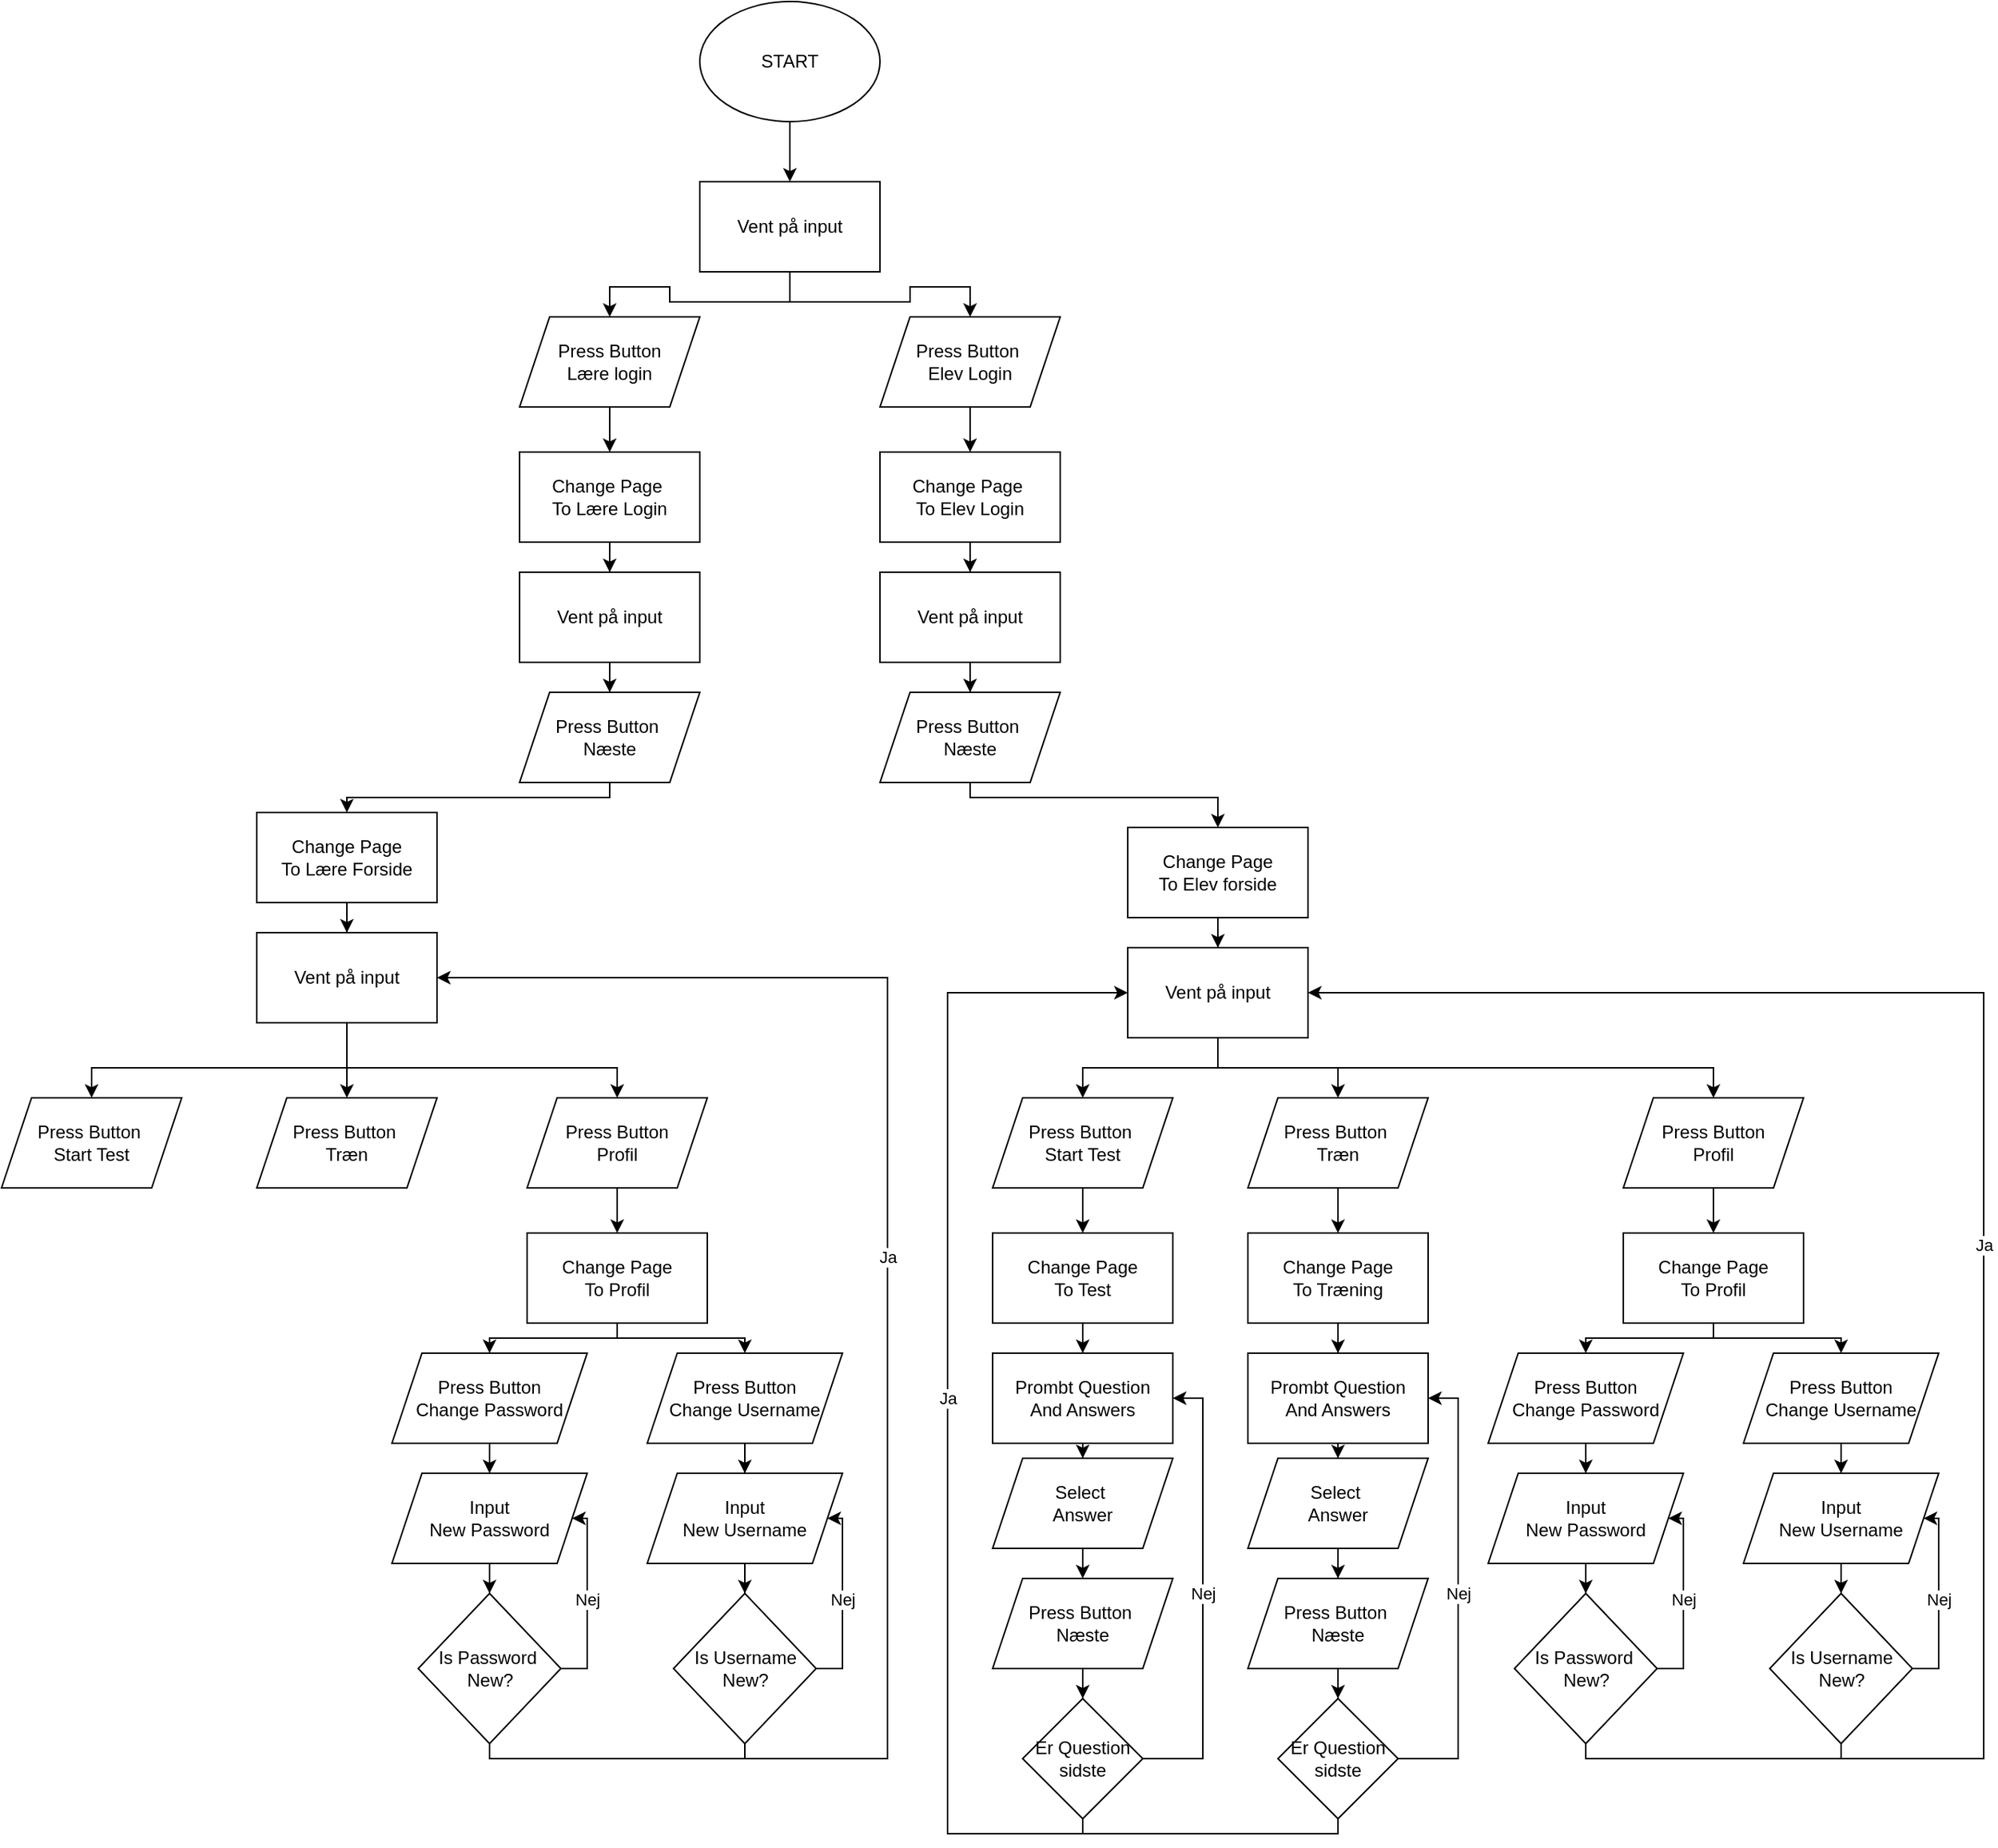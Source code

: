 <mxfile version="20.5.1" type="device"><diagram id="EJXlz-70szR33sRpvJ8v" name="Page-1"><mxGraphModel dx="2981" dy="1714" grid="1" gridSize="10" guides="1" tooltips="1" connect="1" arrows="1" fold="1" page="1" pageScale="1" pageWidth="850" pageHeight="1100" math="0" shadow="0"><root><mxCell id="0"/><mxCell id="1" parent="0"/><mxCell id="nHZc2GheolV25oM7jNvI-3" style="edgeStyle=orthogonalEdgeStyle;rounded=0;orthogonalLoop=1;jettySize=auto;html=1;" edge="1" parent="1" source="nHZc2GheolV25oM7jNvI-1" target="nHZc2GheolV25oM7jNvI-2"><mxGeometry relative="1" as="geometry"/></mxCell><mxCell id="nHZc2GheolV25oM7jNvI-1" value="START" style="ellipse;whiteSpace=wrap;html=1;" vertex="1" parent="1"><mxGeometry x="365" y="20" width="120" height="80" as="geometry"/></mxCell><mxCell id="nHZc2GheolV25oM7jNvI-6" style="edgeStyle=orthogonalEdgeStyle;rounded=0;orthogonalLoop=1;jettySize=auto;html=1;" edge="1" parent="1" source="nHZc2GheolV25oM7jNvI-2" target="nHZc2GheolV25oM7jNvI-4"><mxGeometry relative="1" as="geometry"/></mxCell><mxCell id="nHZc2GheolV25oM7jNvI-7" style="edgeStyle=orthogonalEdgeStyle;rounded=0;orthogonalLoop=1;jettySize=auto;html=1;" edge="1" parent="1" source="nHZc2GheolV25oM7jNvI-2" target="nHZc2GheolV25oM7jNvI-5"><mxGeometry relative="1" as="geometry"/></mxCell><mxCell id="nHZc2GheolV25oM7jNvI-2" value="Vent på input" style="rounded=0;whiteSpace=wrap;html=1;" vertex="1" parent="1"><mxGeometry x="365" y="140" width="120" height="60" as="geometry"/></mxCell><mxCell id="nHZc2GheolV25oM7jNvI-18" style="edgeStyle=orthogonalEdgeStyle;rounded=0;orthogonalLoop=1;jettySize=auto;html=1;" edge="1" parent="1" source="nHZc2GheolV25oM7jNvI-4" target="nHZc2GheolV25oM7jNvI-8"><mxGeometry relative="1" as="geometry"/></mxCell><mxCell id="nHZc2GheolV25oM7jNvI-4" value="Press Button&lt;br&gt;Lære login" style="shape=parallelogram;perimeter=parallelogramPerimeter;whiteSpace=wrap;html=1;fixedSize=1;" vertex="1" parent="1"><mxGeometry x="245" y="230" width="120" height="60" as="geometry"/></mxCell><mxCell id="nHZc2GheolV25oM7jNvI-116" style="edgeStyle=orthogonalEdgeStyle;rounded=0;orthogonalLoop=1;jettySize=auto;html=1;entryX=0.5;entryY=0;entryDx=0;entryDy=0;" edge="1" parent="1" source="nHZc2GheolV25oM7jNvI-5" target="nHZc2GheolV25oM7jNvI-9"><mxGeometry relative="1" as="geometry"/></mxCell><mxCell id="nHZc2GheolV25oM7jNvI-5" value="Press Button&amp;nbsp;&lt;br&gt;Elev Login" style="shape=parallelogram;perimeter=parallelogramPerimeter;whiteSpace=wrap;html=1;fixedSize=1;" vertex="1" parent="1"><mxGeometry x="485" y="230" width="120" height="60" as="geometry"/></mxCell><mxCell id="nHZc2GheolV25oM7jNvI-21" style="edgeStyle=orthogonalEdgeStyle;rounded=0;orthogonalLoop=1;jettySize=auto;html=1;" edge="1" parent="1" source="nHZc2GheolV25oM7jNvI-8" target="nHZc2GheolV25oM7jNvI-11"><mxGeometry relative="1" as="geometry"/></mxCell><mxCell id="nHZc2GheolV25oM7jNvI-8" value="Change Page&amp;nbsp;&lt;br&gt;To Lære Login" style="rounded=0;whiteSpace=wrap;html=1;" vertex="1" parent="1"><mxGeometry x="245" y="320" width="120" height="60" as="geometry"/></mxCell><mxCell id="nHZc2GheolV25oM7jNvI-22" style="edgeStyle=orthogonalEdgeStyle;rounded=0;orthogonalLoop=1;jettySize=auto;html=1;" edge="1" parent="1" source="nHZc2GheolV25oM7jNvI-9" target="nHZc2GheolV25oM7jNvI-10"><mxGeometry relative="1" as="geometry"/></mxCell><mxCell id="nHZc2GheolV25oM7jNvI-9" value="Change Page&amp;nbsp;&lt;br&gt;To Elev Login" style="rounded=0;whiteSpace=wrap;html=1;" vertex="1" parent="1"><mxGeometry x="485" y="320" width="120" height="60" as="geometry"/></mxCell><mxCell id="nHZc2GheolV25oM7jNvI-24" style="edgeStyle=orthogonalEdgeStyle;rounded=0;orthogonalLoop=1;jettySize=auto;html=1;" edge="1" parent="1" source="nHZc2GheolV25oM7jNvI-10" target="nHZc2GheolV25oM7jNvI-15"><mxGeometry relative="1" as="geometry"/></mxCell><mxCell id="nHZc2GheolV25oM7jNvI-10" value="Vent på input" style="rounded=0;whiteSpace=wrap;html=1;" vertex="1" parent="1"><mxGeometry x="485" y="400" width="120" height="60" as="geometry"/></mxCell><mxCell id="nHZc2GheolV25oM7jNvI-23" style="edgeStyle=orthogonalEdgeStyle;rounded=0;orthogonalLoop=1;jettySize=auto;html=1;" edge="1" parent="1" source="nHZc2GheolV25oM7jNvI-11" target="nHZc2GheolV25oM7jNvI-14"><mxGeometry relative="1" as="geometry"/></mxCell><mxCell id="nHZc2GheolV25oM7jNvI-11" value="Vent på input" style="rounded=0;whiteSpace=wrap;html=1;" vertex="1" parent="1"><mxGeometry x="245" y="400" width="120" height="60" as="geometry"/></mxCell><mxCell id="nHZc2GheolV25oM7jNvI-25" style="edgeStyle=orthogonalEdgeStyle;rounded=0;orthogonalLoop=1;jettySize=auto;html=1;" edge="1" parent="1" source="nHZc2GheolV25oM7jNvI-14" target="nHZc2GheolV25oM7jNvI-16"><mxGeometry relative="1" as="geometry"><Array as="points"><mxPoint x="305" y="550"/><mxPoint x="130" y="550"/></Array></mxGeometry></mxCell><mxCell id="nHZc2GheolV25oM7jNvI-14" value="Press Button&amp;nbsp;&lt;br&gt;Næste" style="shape=parallelogram;perimeter=parallelogramPerimeter;whiteSpace=wrap;html=1;fixedSize=1;" vertex="1" parent="1"><mxGeometry x="245" y="480" width="120" height="60" as="geometry"/></mxCell><mxCell id="nHZc2GheolV25oM7jNvI-26" style="edgeStyle=orthogonalEdgeStyle;rounded=0;orthogonalLoop=1;jettySize=auto;html=1;" edge="1" parent="1" source="nHZc2GheolV25oM7jNvI-15" target="nHZc2GheolV25oM7jNvI-17"><mxGeometry relative="1" as="geometry"><Array as="points"><mxPoint x="545" y="550"/><mxPoint x="710" y="550"/></Array></mxGeometry></mxCell><mxCell id="nHZc2GheolV25oM7jNvI-15" value="Press Button&amp;nbsp;&lt;br&gt;Næste" style="shape=parallelogram;perimeter=parallelogramPerimeter;whiteSpace=wrap;html=1;fixedSize=1;" vertex="1" parent="1"><mxGeometry x="485" y="480" width="120" height="60" as="geometry"/></mxCell><mxCell id="nHZc2GheolV25oM7jNvI-29" style="edgeStyle=orthogonalEdgeStyle;rounded=0;orthogonalLoop=1;jettySize=auto;html=1;entryX=0.5;entryY=0;entryDx=0;entryDy=0;" edge="1" parent="1" source="nHZc2GheolV25oM7jNvI-16" target="nHZc2GheolV25oM7jNvI-27"><mxGeometry relative="1" as="geometry"/></mxCell><mxCell id="nHZc2GheolV25oM7jNvI-16" value="Change Page&lt;br&gt;To Lære Forside" style="rounded=0;whiteSpace=wrap;html=1;" vertex="1" parent="1"><mxGeometry x="70" y="560" width="120" height="60" as="geometry"/></mxCell><mxCell id="nHZc2GheolV25oM7jNvI-30" style="edgeStyle=orthogonalEdgeStyle;rounded=0;orthogonalLoop=1;jettySize=auto;html=1;" edge="1" parent="1" source="nHZc2GheolV25oM7jNvI-17" target="nHZc2GheolV25oM7jNvI-28"><mxGeometry relative="1" as="geometry"/></mxCell><mxCell id="nHZc2GheolV25oM7jNvI-17" value="Change Page&lt;br&gt;To Elev forside" style="rounded=0;whiteSpace=wrap;html=1;" vertex="1" parent="1"><mxGeometry x="650" y="570" width="120" height="60" as="geometry"/></mxCell><mxCell id="nHZc2GheolV25oM7jNvI-138" style="edgeStyle=orthogonalEdgeStyle;rounded=0;orthogonalLoop=1;jettySize=auto;html=1;entryX=0.5;entryY=0;entryDx=0;entryDy=0;" edge="1" parent="1" source="nHZc2GheolV25oM7jNvI-27" target="nHZc2GheolV25oM7jNvI-114"><mxGeometry relative="1" as="geometry"/></mxCell><mxCell id="nHZc2GheolV25oM7jNvI-139" style="edgeStyle=orthogonalEdgeStyle;rounded=0;orthogonalLoop=1;jettySize=auto;html=1;" edge="1" parent="1" source="nHZc2GheolV25oM7jNvI-27" target="nHZc2GheolV25oM7jNvI-115"><mxGeometry relative="1" as="geometry"><Array as="points"><mxPoint x="130" y="730"/><mxPoint x="310" y="730"/></Array></mxGeometry></mxCell><mxCell id="nHZc2GheolV25oM7jNvI-140" style="edgeStyle=orthogonalEdgeStyle;rounded=0;orthogonalLoop=1;jettySize=auto;html=1;entryX=0.5;entryY=0;entryDx=0;entryDy=0;" edge="1" parent="1" source="nHZc2GheolV25oM7jNvI-27" target="nHZc2GheolV25oM7jNvI-113"><mxGeometry relative="1" as="geometry"><Array as="points"><mxPoint x="130" y="730"/><mxPoint x="-40" y="730"/></Array></mxGeometry></mxCell><mxCell id="nHZc2GheolV25oM7jNvI-27" value="Vent på input" style="rounded=0;whiteSpace=wrap;html=1;" vertex="1" parent="1"><mxGeometry x="70" y="640" width="120" height="60" as="geometry"/></mxCell><mxCell id="nHZc2GheolV25oM7jNvI-33" style="edgeStyle=orthogonalEdgeStyle;rounded=0;orthogonalLoop=1;jettySize=auto;html=1;" edge="1" parent="1" source="nHZc2GheolV25oM7jNvI-28" target="nHZc2GheolV25oM7jNvI-31"><mxGeometry relative="1" as="geometry"/></mxCell><mxCell id="nHZc2GheolV25oM7jNvI-34" style="edgeStyle=orthogonalEdgeStyle;rounded=0;orthogonalLoop=1;jettySize=auto;html=1;" edge="1" parent="1" source="nHZc2GheolV25oM7jNvI-28" target="nHZc2GheolV25oM7jNvI-32"><mxGeometry relative="1" as="geometry"/></mxCell><mxCell id="nHZc2GheolV25oM7jNvI-102" style="edgeStyle=orthogonalEdgeStyle;rounded=0;orthogonalLoop=1;jettySize=auto;html=1;" edge="1" parent="1" source="nHZc2GheolV25oM7jNvI-28" target="nHZc2GheolV25oM7jNvI-66"><mxGeometry relative="1" as="geometry"><Array as="points"><mxPoint x="710" y="730"/><mxPoint x="1040" y="730"/></Array></mxGeometry></mxCell><mxCell id="nHZc2GheolV25oM7jNvI-28" value="Vent på input" style="rounded=0;whiteSpace=wrap;html=1;" vertex="1" parent="1"><mxGeometry x="650" y="650" width="120" height="60" as="geometry"/></mxCell><mxCell id="nHZc2GheolV25oM7jNvI-38" style="edgeStyle=orthogonalEdgeStyle;rounded=0;orthogonalLoop=1;jettySize=auto;html=1;entryX=0.5;entryY=0;entryDx=0;entryDy=0;" edge="1" parent="1" source="nHZc2GheolV25oM7jNvI-31" target="nHZc2GheolV25oM7jNvI-36"><mxGeometry relative="1" as="geometry"/></mxCell><mxCell id="nHZc2GheolV25oM7jNvI-31" value="Press Button&amp;nbsp;&lt;br&gt;Start Test" style="shape=parallelogram;perimeter=parallelogramPerimeter;whiteSpace=wrap;html=1;fixedSize=1;" vertex="1" parent="1"><mxGeometry x="560" y="750" width="120" height="60" as="geometry"/></mxCell><mxCell id="nHZc2GheolV25oM7jNvI-39" style="edgeStyle=orthogonalEdgeStyle;rounded=0;orthogonalLoop=1;jettySize=auto;html=1;" edge="1" parent="1" source="nHZc2GheolV25oM7jNvI-32" target="nHZc2GheolV25oM7jNvI-37"><mxGeometry relative="1" as="geometry"/></mxCell><mxCell id="nHZc2GheolV25oM7jNvI-32" value="Press Button&amp;nbsp;&lt;br&gt;Træn" style="shape=parallelogram;perimeter=parallelogramPerimeter;whiteSpace=wrap;html=1;fixedSize=1;" vertex="1" parent="1"><mxGeometry x="730" y="750" width="120" height="60" as="geometry"/></mxCell><mxCell id="nHZc2GheolV25oM7jNvI-49" style="edgeStyle=orthogonalEdgeStyle;rounded=0;orthogonalLoop=1;jettySize=auto;html=1;" edge="1" parent="1" source="nHZc2GheolV25oM7jNvI-36" target="nHZc2GheolV25oM7jNvI-41"><mxGeometry relative="1" as="geometry"/></mxCell><mxCell id="nHZc2GheolV25oM7jNvI-36" value="Change Page&lt;br&gt;To Test" style="rounded=0;whiteSpace=wrap;html=1;" vertex="1" parent="1"><mxGeometry x="560" y="840" width="120" height="60" as="geometry"/></mxCell><mxCell id="nHZc2GheolV25oM7jNvI-65" style="edgeStyle=orthogonalEdgeStyle;rounded=0;orthogonalLoop=1;jettySize=auto;html=1;" edge="1" parent="1" source="nHZc2GheolV25oM7jNvI-37" target="nHZc2GheolV25oM7jNvI-53"><mxGeometry relative="1" as="geometry"/></mxCell><mxCell id="nHZc2GheolV25oM7jNvI-37" value="Change Page&lt;br&gt;To Træning" style="rounded=0;whiteSpace=wrap;html=1;" vertex="1" parent="1"><mxGeometry x="730" y="840" width="120" height="60" as="geometry"/></mxCell><mxCell id="nHZc2GheolV25oM7jNvI-80" style="edgeStyle=orthogonalEdgeStyle;rounded=0;orthogonalLoop=1;jettySize=auto;html=1;entryX=0.5;entryY=0;entryDx=0;entryDy=0;" edge="1" parent="1" source="nHZc2GheolV25oM7jNvI-41" target="nHZc2GheolV25oM7jNvI-68"><mxGeometry relative="1" as="geometry"/></mxCell><mxCell id="nHZc2GheolV25oM7jNvI-41" value="Prombt Question&lt;br&gt;And Answers" style="rounded=0;whiteSpace=wrap;html=1;" vertex="1" parent="1"><mxGeometry x="560" y="920" width="120" height="60" as="geometry"/></mxCell><mxCell id="nHZc2GheolV25oM7jNvI-51" style="edgeStyle=orthogonalEdgeStyle;rounded=0;orthogonalLoop=1;jettySize=auto;html=1;" edge="1" parent="1" source="nHZc2GheolV25oM7jNvI-42" target="nHZc2GheolV25oM7jNvI-43"><mxGeometry relative="1" as="geometry"/></mxCell><mxCell id="nHZc2GheolV25oM7jNvI-42" value="Press Button&amp;nbsp;&lt;br&gt;Næste" style="shape=parallelogram;perimeter=parallelogramPerimeter;whiteSpace=wrap;html=1;fixedSize=1;" vertex="1" parent="1"><mxGeometry x="560" y="1070" width="120" height="60" as="geometry"/></mxCell><mxCell id="nHZc2GheolV25oM7jNvI-44" value="Nej" style="edgeStyle=orthogonalEdgeStyle;rounded=0;orthogonalLoop=1;jettySize=auto;html=1;entryX=1;entryY=0.5;entryDx=0;entryDy=0;" edge="1" parent="1" source="nHZc2GheolV25oM7jNvI-43" target="nHZc2GheolV25oM7jNvI-41"><mxGeometry relative="1" as="geometry"><Array as="points"><mxPoint x="700" y="1190"/><mxPoint x="700" y="950"/></Array></mxGeometry></mxCell><mxCell id="nHZc2GheolV25oM7jNvI-46" value="Ja" style="edgeStyle=orthogonalEdgeStyle;rounded=0;orthogonalLoop=1;jettySize=auto;html=1;entryX=0;entryY=0.5;entryDx=0;entryDy=0;" edge="1" parent="1" source="nHZc2GheolV25oM7jNvI-43" target="nHZc2GheolV25oM7jNvI-28"><mxGeometry relative="1" as="geometry"><Array as="points"><mxPoint x="620" y="1240"/><mxPoint x="530" y="1240"/><mxPoint x="530" y="680"/></Array></mxGeometry></mxCell><mxCell id="nHZc2GheolV25oM7jNvI-43" value="Er Question sidste" style="rhombus;whiteSpace=wrap;html=1;" vertex="1" parent="1"><mxGeometry x="580" y="1150" width="80" height="80" as="geometry"/></mxCell><mxCell id="nHZc2GheolV25oM7jNvI-71" style="edgeStyle=orthogonalEdgeStyle;rounded=0;orthogonalLoop=1;jettySize=auto;html=1;entryX=0.5;entryY=0;entryDx=0;entryDy=0;" edge="1" parent="1" source="nHZc2GheolV25oM7jNvI-53" target="nHZc2GheolV25oM7jNvI-70"><mxGeometry relative="1" as="geometry"/></mxCell><mxCell id="nHZc2GheolV25oM7jNvI-53" value="Prombt Question&lt;br&gt;And Answers" style="rounded=0;whiteSpace=wrap;html=1;" vertex="1" parent="1"><mxGeometry x="730" y="920" width="120" height="60" as="geometry"/></mxCell><mxCell id="nHZc2GheolV25oM7jNvI-54" style="edgeStyle=orthogonalEdgeStyle;rounded=0;orthogonalLoop=1;jettySize=auto;html=1;" edge="1" parent="1" source="nHZc2GheolV25oM7jNvI-55" target="nHZc2GheolV25oM7jNvI-57"><mxGeometry relative="1" as="geometry"/></mxCell><mxCell id="nHZc2GheolV25oM7jNvI-55" value="Press Button&amp;nbsp;&lt;br&gt;Næste" style="shape=parallelogram;perimeter=parallelogramPerimeter;whiteSpace=wrap;html=1;fixedSize=1;" vertex="1" parent="1"><mxGeometry x="730" y="1070" width="120" height="60" as="geometry"/></mxCell><mxCell id="nHZc2GheolV25oM7jNvI-56" value="Nej" style="edgeStyle=orthogonalEdgeStyle;rounded=0;orthogonalLoop=1;jettySize=auto;html=1;entryX=1;entryY=0.5;entryDx=0;entryDy=0;" edge="1" parent="1" source="nHZc2GheolV25oM7jNvI-57" target="nHZc2GheolV25oM7jNvI-53"><mxGeometry relative="1" as="geometry"><Array as="points"><mxPoint x="870" y="1190"/><mxPoint x="870" y="950"/></Array></mxGeometry></mxCell><mxCell id="nHZc2GheolV25oM7jNvI-57" value="Er Question sidste" style="rhombus;whiteSpace=wrap;html=1;" vertex="1" parent="1"><mxGeometry x="750" y="1150" width="80" height="80" as="geometry"/></mxCell><mxCell id="nHZc2GheolV25oM7jNvI-64" value="" style="endArrow=none;html=1;rounded=0;entryX=0.5;entryY=1;entryDx=0;entryDy=0;" edge="1" parent="1" target="nHZc2GheolV25oM7jNvI-57"><mxGeometry width="50" height="50" relative="1" as="geometry"><mxPoint x="620" y="1240" as="sourcePoint"/><mxPoint x="790" y="1250" as="targetPoint"/><Array as="points"><mxPoint x="790" y="1240"/></Array></mxGeometry></mxCell><mxCell id="nHZc2GheolV25oM7jNvI-101" style="edgeStyle=orthogonalEdgeStyle;rounded=0;orthogonalLoop=1;jettySize=auto;html=1;entryX=0.5;entryY=0;entryDx=0;entryDy=0;" edge="1" parent="1" source="nHZc2GheolV25oM7jNvI-66" target="nHZc2GheolV25oM7jNvI-67"><mxGeometry relative="1" as="geometry"/></mxCell><mxCell id="nHZc2GheolV25oM7jNvI-66" value="Press Button&lt;br&gt;Profil" style="shape=parallelogram;perimeter=parallelogramPerimeter;whiteSpace=wrap;html=1;fixedSize=1;" vertex="1" parent="1"><mxGeometry x="980" y="750" width="120" height="60" as="geometry"/></mxCell><mxCell id="nHZc2GheolV25oM7jNvI-99" style="edgeStyle=orthogonalEdgeStyle;rounded=0;orthogonalLoop=1;jettySize=auto;html=1;entryX=0.5;entryY=0;entryDx=0;entryDy=0;" edge="1" parent="1" source="nHZc2GheolV25oM7jNvI-67" target="nHZc2GheolV25oM7jNvI-81"><mxGeometry relative="1" as="geometry"><Array as="points"><mxPoint x="1040" y="910"/><mxPoint x="955" y="910"/></Array></mxGeometry></mxCell><mxCell id="nHZc2GheolV25oM7jNvI-100" style="edgeStyle=orthogonalEdgeStyle;rounded=0;orthogonalLoop=1;jettySize=auto;html=1;" edge="1" parent="1" source="nHZc2GheolV25oM7jNvI-67" target="nHZc2GheolV25oM7jNvI-82"><mxGeometry relative="1" as="geometry"><Array as="points"><mxPoint x="1040" y="910"/><mxPoint x="1125" y="910"/></Array></mxGeometry></mxCell><mxCell id="nHZc2GheolV25oM7jNvI-67" value="Change Page&lt;br&gt;To Profil" style="rounded=0;whiteSpace=wrap;html=1;" vertex="1" parent="1"><mxGeometry x="980" y="840" width="120" height="60" as="geometry"/></mxCell><mxCell id="nHZc2GheolV25oM7jNvI-79" style="edgeStyle=orthogonalEdgeStyle;rounded=0;orthogonalLoop=1;jettySize=auto;html=1;" edge="1" parent="1" source="nHZc2GheolV25oM7jNvI-68"><mxGeometry relative="1" as="geometry"><mxPoint x="620" y="1070" as="targetPoint"/></mxGeometry></mxCell><mxCell id="nHZc2GheolV25oM7jNvI-68" value="Select&amp;nbsp;&lt;br&gt;Answer" style="shape=parallelogram;perimeter=parallelogramPerimeter;whiteSpace=wrap;html=1;fixedSize=1;" vertex="1" parent="1"><mxGeometry x="560" y="990" width="120" height="60" as="geometry"/></mxCell><mxCell id="nHZc2GheolV25oM7jNvI-78" style="edgeStyle=orthogonalEdgeStyle;rounded=0;orthogonalLoop=1;jettySize=auto;html=1;entryX=0.5;entryY=0;entryDx=0;entryDy=0;" edge="1" parent="1" source="nHZc2GheolV25oM7jNvI-70" target="nHZc2GheolV25oM7jNvI-55"><mxGeometry relative="1" as="geometry"/></mxCell><mxCell id="nHZc2GheolV25oM7jNvI-70" value="Select&amp;nbsp;&lt;br&gt;Answer" style="shape=parallelogram;perimeter=parallelogramPerimeter;whiteSpace=wrap;html=1;fixedSize=1;" vertex="1" parent="1"><mxGeometry x="730" y="990" width="120" height="60" as="geometry"/></mxCell><mxCell id="nHZc2GheolV25oM7jNvI-98" style="edgeStyle=orthogonalEdgeStyle;rounded=0;orthogonalLoop=1;jettySize=auto;html=1;entryX=0.5;entryY=0;entryDx=0;entryDy=0;" edge="1" parent="1" source="nHZc2GheolV25oM7jNvI-81" target="nHZc2GheolV25oM7jNvI-87"><mxGeometry relative="1" as="geometry"/></mxCell><mxCell id="nHZc2GheolV25oM7jNvI-81" value="Press Button&lt;br&gt;Change Password" style="shape=parallelogram;perimeter=parallelogramPerimeter;whiteSpace=wrap;html=1;fixedSize=1;" vertex="1" parent="1"><mxGeometry x="890" y="920" width="130" height="60" as="geometry"/></mxCell><mxCell id="nHZc2GheolV25oM7jNvI-97" style="edgeStyle=orthogonalEdgeStyle;rounded=0;orthogonalLoop=1;jettySize=auto;html=1;entryX=0.5;entryY=0;entryDx=0;entryDy=0;" edge="1" parent="1" source="nHZc2GheolV25oM7jNvI-82" target="nHZc2GheolV25oM7jNvI-88"><mxGeometry relative="1" as="geometry"/></mxCell><mxCell id="nHZc2GheolV25oM7jNvI-82" value="Press Button&lt;br&gt;Change Username" style="shape=parallelogram;perimeter=parallelogramPerimeter;whiteSpace=wrap;html=1;fixedSize=1;" vertex="1" parent="1"><mxGeometry x="1060" y="920" width="130" height="60" as="geometry"/></mxCell><mxCell id="nHZc2GheolV25oM7jNvI-85" value="Ja" style="edgeStyle=orthogonalEdgeStyle;rounded=0;orthogonalLoop=1;jettySize=auto;html=1;entryX=1;entryY=0.5;entryDx=0;entryDy=0;" edge="1" parent="1" source="nHZc2GheolV25oM7jNvI-83" target="nHZc2GheolV25oM7jNvI-28"><mxGeometry relative="1" as="geometry"><Array as="points"><mxPoint x="955" y="1190"/><mxPoint x="1220" y="1190"/><mxPoint x="1220" y="680"/></Array></mxGeometry></mxCell><mxCell id="nHZc2GheolV25oM7jNvI-93" value="Nej" style="edgeStyle=orthogonalEdgeStyle;rounded=0;orthogonalLoop=1;jettySize=auto;html=1;entryX=1;entryY=0.5;entryDx=0;entryDy=0;" edge="1" parent="1" source="nHZc2GheolV25oM7jNvI-83" target="nHZc2GheolV25oM7jNvI-87"><mxGeometry relative="1" as="geometry"><Array as="points"><mxPoint x="1020" y="1130"/><mxPoint x="1020" y="1030"/></Array></mxGeometry></mxCell><mxCell id="nHZc2GheolV25oM7jNvI-83" value="Is Password&amp;nbsp;&lt;br&gt;New?" style="rhombus;whiteSpace=wrap;html=1;" vertex="1" parent="1"><mxGeometry x="907.5" y="1080" width="95" height="100" as="geometry"/></mxCell><mxCell id="nHZc2GheolV25oM7jNvI-96" value="Nej" style="edgeStyle=orthogonalEdgeStyle;rounded=0;orthogonalLoop=1;jettySize=auto;html=1;entryX=1;entryY=0.5;entryDx=0;entryDy=0;" edge="1" parent="1" source="nHZc2GheolV25oM7jNvI-84" target="nHZc2GheolV25oM7jNvI-88"><mxGeometry relative="1" as="geometry"><Array as="points"><mxPoint x="1190" y="1130"/><mxPoint x="1190" y="1030"/></Array></mxGeometry></mxCell><mxCell id="nHZc2GheolV25oM7jNvI-84" value="Is Username&lt;br&gt;New?" style="rhombus;whiteSpace=wrap;html=1;" vertex="1" parent="1"><mxGeometry x="1077.5" y="1080" width="95" height="100" as="geometry"/></mxCell><mxCell id="nHZc2GheolV25oM7jNvI-86" value="" style="endArrow=none;html=1;rounded=0;entryX=0.5;entryY=1;entryDx=0;entryDy=0;" edge="1" parent="1" target="nHZc2GheolV25oM7jNvI-84"><mxGeometry width="50" height="50" relative="1" as="geometry"><mxPoint x="970" y="1190" as="sourcePoint"/><mxPoint x="1002.5" y="1130" as="targetPoint"/><Array as="points"><mxPoint x="1125" y="1190"/><mxPoint x="1125" y="1180"/></Array></mxGeometry></mxCell><mxCell id="nHZc2GheolV25oM7jNvI-90" value="" style="edgeStyle=orthogonalEdgeStyle;rounded=0;orthogonalLoop=1;jettySize=auto;html=1;" edge="1" parent="1" source="nHZc2GheolV25oM7jNvI-87" target="nHZc2GheolV25oM7jNvI-83"><mxGeometry relative="1" as="geometry"/></mxCell><mxCell id="nHZc2GheolV25oM7jNvI-87" value="Input&lt;br&gt;New Password" style="shape=parallelogram;perimeter=parallelogramPerimeter;whiteSpace=wrap;html=1;fixedSize=1;" vertex="1" parent="1"><mxGeometry x="890" y="1000" width="130" height="60" as="geometry"/></mxCell><mxCell id="nHZc2GheolV25oM7jNvI-91" style="edgeStyle=orthogonalEdgeStyle;rounded=0;orthogonalLoop=1;jettySize=auto;html=1;entryX=0.5;entryY=0;entryDx=0;entryDy=0;" edge="1" parent="1" source="nHZc2GheolV25oM7jNvI-88" target="nHZc2GheolV25oM7jNvI-84"><mxGeometry relative="1" as="geometry"/></mxCell><mxCell id="nHZc2GheolV25oM7jNvI-88" value="Input&lt;br&gt;New Username" style="shape=parallelogram;perimeter=parallelogramPerimeter;whiteSpace=wrap;html=1;fixedSize=1;" vertex="1" parent="1"><mxGeometry x="1060" y="1000" width="130" height="60" as="geometry"/></mxCell><mxCell id="nHZc2GheolV25oM7jNvI-113" value="Press Button&amp;nbsp;&lt;br&gt;Start Test" style="shape=parallelogram;perimeter=parallelogramPerimeter;whiteSpace=wrap;html=1;fixedSize=1;" vertex="1" parent="1"><mxGeometry x="-100" y="750" width="120" height="60" as="geometry"/></mxCell><mxCell id="nHZc2GheolV25oM7jNvI-114" value="Press Button&amp;nbsp;&lt;br&gt;Træn" style="shape=parallelogram;perimeter=parallelogramPerimeter;whiteSpace=wrap;html=1;fixedSize=1;" vertex="1" parent="1"><mxGeometry x="70" y="750" width="120" height="60" as="geometry"/></mxCell><mxCell id="nHZc2GheolV25oM7jNvI-135" style="edgeStyle=orthogonalEdgeStyle;rounded=0;orthogonalLoop=1;jettySize=auto;html=1;" edge="1" parent="1" source="nHZc2GheolV25oM7jNvI-115" target="nHZc2GheolV25oM7jNvI-119"><mxGeometry relative="1" as="geometry"/></mxCell><mxCell id="nHZc2GheolV25oM7jNvI-115" value="Press Button&lt;br&gt;Profil" style="shape=parallelogram;perimeter=parallelogramPerimeter;whiteSpace=wrap;html=1;fixedSize=1;" vertex="1" parent="1"><mxGeometry x="250" y="750" width="120" height="60" as="geometry"/></mxCell><mxCell id="nHZc2GheolV25oM7jNvI-117" style="edgeStyle=orthogonalEdgeStyle;rounded=0;orthogonalLoop=1;jettySize=auto;html=1;entryX=0.5;entryY=0;entryDx=0;entryDy=0;" edge="1" parent="1" source="nHZc2GheolV25oM7jNvI-119" target="nHZc2GheolV25oM7jNvI-121"><mxGeometry relative="1" as="geometry"><Array as="points"><mxPoint x="310" y="910"/><mxPoint x="225" y="910"/></Array></mxGeometry></mxCell><mxCell id="nHZc2GheolV25oM7jNvI-118" style="edgeStyle=orthogonalEdgeStyle;rounded=0;orthogonalLoop=1;jettySize=auto;html=1;" edge="1" parent="1" source="nHZc2GheolV25oM7jNvI-119" target="nHZc2GheolV25oM7jNvI-123"><mxGeometry relative="1" as="geometry"><Array as="points"><mxPoint x="310" y="910"/><mxPoint x="395" y="910"/></Array></mxGeometry></mxCell><mxCell id="nHZc2GheolV25oM7jNvI-119" value="Change Page&lt;br&gt;To Profil" style="rounded=0;whiteSpace=wrap;html=1;" vertex="1" parent="1"><mxGeometry x="250" y="840" width="120" height="60" as="geometry"/></mxCell><mxCell id="nHZc2GheolV25oM7jNvI-120" style="edgeStyle=orthogonalEdgeStyle;rounded=0;orthogonalLoop=1;jettySize=auto;html=1;entryX=0.5;entryY=0;entryDx=0;entryDy=0;" edge="1" parent="1" source="nHZc2GheolV25oM7jNvI-121" target="nHZc2GheolV25oM7jNvI-130"><mxGeometry relative="1" as="geometry"/></mxCell><mxCell id="nHZc2GheolV25oM7jNvI-121" value="Press Button&lt;br&gt;Change Password" style="shape=parallelogram;perimeter=parallelogramPerimeter;whiteSpace=wrap;html=1;fixedSize=1;" vertex="1" parent="1"><mxGeometry x="160" y="920" width="130" height="60" as="geometry"/></mxCell><mxCell id="nHZc2GheolV25oM7jNvI-122" style="edgeStyle=orthogonalEdgeStyle;rounded=0;orthogonalLoop=1;jettySize=auto;html=1;entryX=0.5;entryY=0;entryDx=0;entryDy=0;" edge="1" parent="1" source="nHZc2GheolV25oM7jNvI-123" target="nHZc2GheolV25oM7jNvI-132"><mxGeometry relative="1" as="geometry"/></mxCell><mxCell id="nHZc2GheolV25oM7jNvI-123" value="Press Button&lt;br&gt;Change Username" style="shape=parallelogram;perimeter=parallelogramPerimeter;whiteSpace=wrap;html=1;fixedSize=1;" vertex="1" parent="1"><mxGeometry x="330" y="920" width="130" height="60" as="geometry"/></mxCell><mxCell id="nHZc2GheolV25oM7jNvI-124" value="Nej" style="edgeStyle=orthogonalEdgeStyle;rounded=0;orthogonalLoop=1;jettySize=auto;html=1;entryX=1;entryY=0.5;entryDx=0;entryDy=0;" edge="1" parent="1" source="nHZc2GheolV25oM7jNvI-125" target="nHZc2GheolV25oM7jNvI-130"><mxGeometry relative="1" as="geometry"><Array as="points"><mxPoint x="290" y="1130"/><mxPoint x="290" y="1030"/></Array></mxGeometry></mxCell><mxCell id="nHZc2GheolV25oM7jNvI-136" style="edgeStyle=orthogonalEdgeStyle;rounded=0;orthogonalLoop=1;jettySize=auto;html=1;entryX=1;entryY=0.5;entryDx=0;entryDy=0;" edge="1" parent="1" source="nHZc2GheolV25oM7jNvI-125" target="nHZc2GheolV25oM7jNvI-27"><mxGeometry relative="1" as="geometry"><Array as="points"><mxPoint x="225" y="1190"/><mxPoint x="490" y="1190"/><mxPoint x="490" y="670"/></Array></mxGeometry></mxCell><mxCell id="nHZc2GheolV25oM7jNvI-137" value="Ja" style="edgeLabel;html=1;align=center;verticalAlign=middle;resizable=0;points=[];" vertex="1" connectable="0" parent="nHZc2GheolV25oM7jNvI-136"><mxGeometry x="0.113" relative="1" as="geometry"><mxPoint as="offset"/></mxGeometry></mxCell><mxCell id="nHZc2GheolV25oM7jNvI-125" value="Is Password&amp;nbsp;&lt;br&gt;New?" style="rhombus;whiteSpace=wrap;html=1;" vertex="1" parent="1"><mxGeometry x="177.5" y="1080" width="95" height="100" as="geometry"/></mxCell><mxCell id="nHZc2GheolV25oM7jNvI-126" value="Nej" style="edgeStyle=orthogonalEdgeStyle;rounded=0;orthogonalLoop=1;jettySize=auto;html=1;entryX=1;entryY=0.5;entryDx=0;entryDy=0;" edge="1" parent="1" source="nHZc2GheolV25oM7jNvI-127" target="nHZc2GheolV25oM7jNvI-132"><mxGeometry relative="1" as="geometry"><Array as="points"><mxPoint x="460" y="1130"/><mxPoint x="460" y="1030"/></Array></mxGeometry></mxCell><mxCell id="nHZc2GheolV25oM7jNvI-127" value="Is Username&lt;br&gt;New?" style="rhombus;whiteSpace=wrap;html=1;" vertex="1" parent="1"><mxGeometry x="347.5" y="1080" width="95" height="100" as="geometry"/></mxCell><mxCell id="nHZc2GheolV25oM7jNvI-128" value="" style="endArrow=none;html=1;rounded=0;entryX=0.5;entryY=1;entryDx=0;entryDy=0;" edge="1" parent="1" target="nHZc2GheolV25oM7jNvI-127"><mxGeometry width="50" height="50" relative="1" as="geometry"><mxPoint x="240" y="1190" as="sourcePoint"/><mxPoint x="272.5" y="1130" as="targetPoint"/><Array as="points"><mxPoint x="395" y="1190"/><mxPoint x="395" y="1180"/></Array></mxGeometry></mxCell><mxCell id="nHZc2GheolV25oM7jNvI-129" value="" style="edgeStyle=orthogonalEdgeStyle;rounded=0;orthogonalLoop=1;jettySize=auto;html=1;" edge="1" parent="1" source="nHZc2GheolV25oM7jNvI-130" target="nHZc2GheolV25oM7jNvI-125"><mxGeometry relative="1" as="geometry"/></mxCell><mxCell id="nHZc2GheolV25oM7jNvI-130" value="Input&lt;br&gt;New Password" style="shape=parallelogram;perimeter=parallelogramPerimeter;whiteSpace=wrap;html=1;fixedSize=1;" vertex="1" parent="1"><mxGeometry x="160" y="1000" width="130" height="60" as="geometry"/></mxCell><mxCell id="nHZc2GheolV25oM7jNvI-131" style="edgeStyle=orthogonalEdgeStyle;rounded=0;orthogonalLoop=1;jettySize=auto;html=1;entryX=0.5;entryY=0;entryDx=0;entryDy=0;" edge="1" parent="1" source="nHZc2GheolV25oM7jNvI-132" target="nHZc2GheolV25oM7jNvI-127"><mxGeometry relative="1" as="geometry"/></mxCell><mxCell id="nHZc2GheolV25oM7jNvI-132" value="Input&lt;br&gt;New Username" style="shape=parallelogram;perimeter=parallelogramPerimeter;whiteSpace=wrap;html=1;fixedSize=1;" vertex="1" parent="1"><mxGeometry x="330" y="1000" width="130" height="60" as="geometry"/></mxCell></root></mxGraphModel></diagram></mxfile>